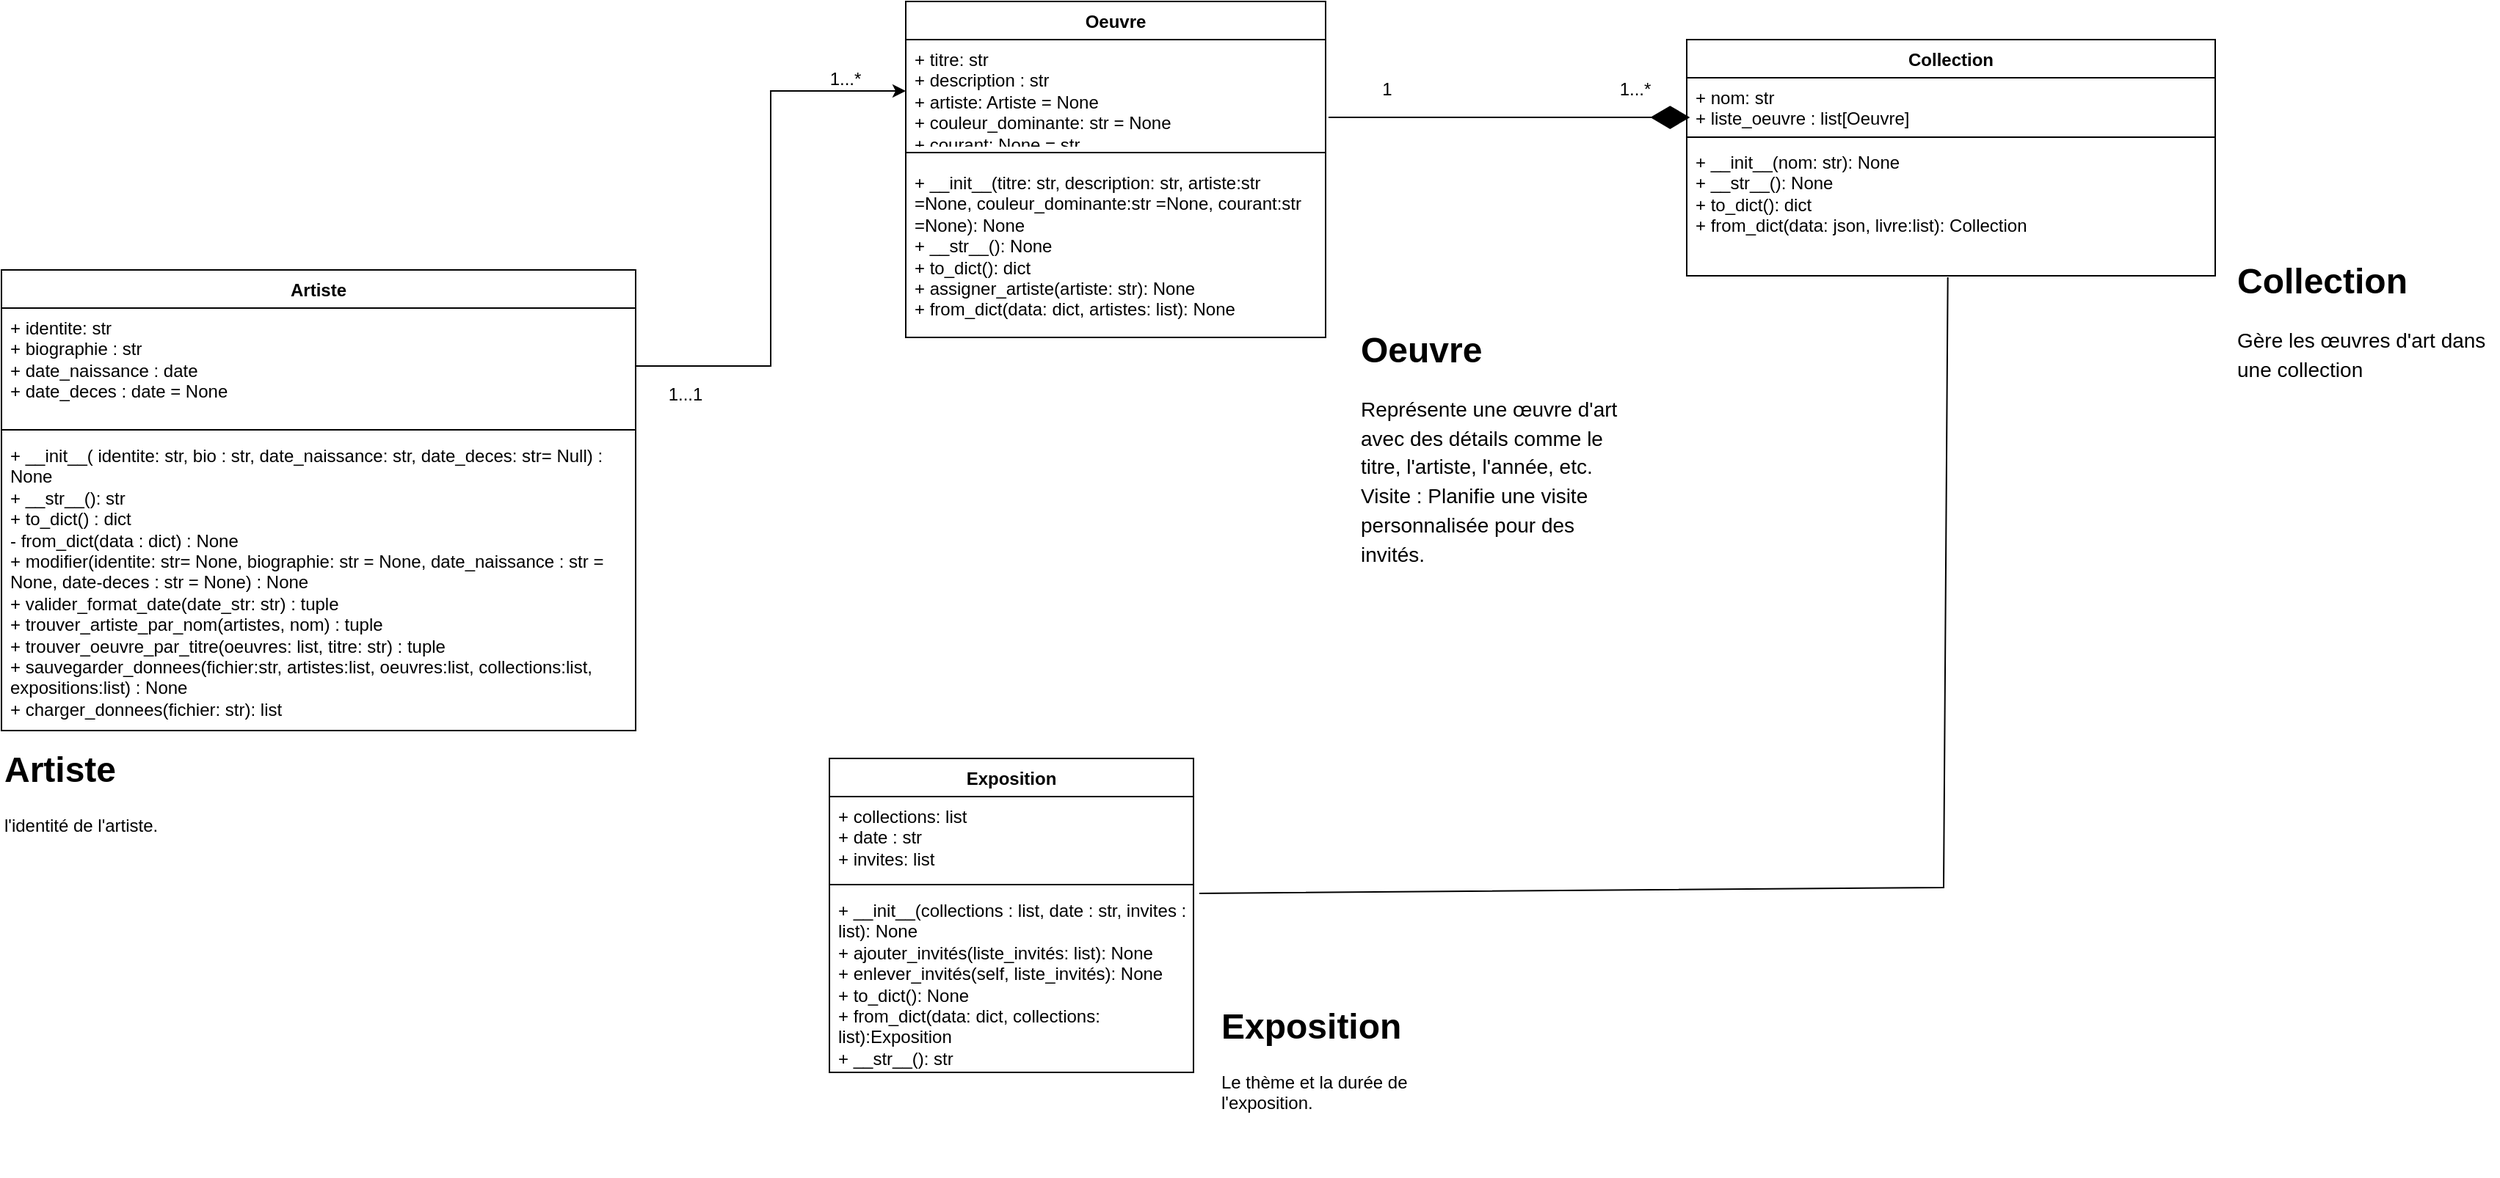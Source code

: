 <mxfile version="25.0.1">
  <diagram id="C5RBs43oDa-KdzZeNtuy" name="Page-1">
    <mxGraphModel dx="1548" dy="414" grid="0" gridSize="10" guides="1" tooltips="1" connect="1" arrows="1" fold="1" page="1" pageScale="1" pageWidth="827" pageHeight="1169" math="0" shadow="0">
      <root>
        <mxCell id="WIyWlLk6GJQsqaUBKTNV-0" />
        <mxCell id="WIyWlLk6GJQsqaUBKTNV-1" parent="WIyWlLk6GJQsqaUBKTNV-0" />
        <mxCell id="evRFQ8Dqrcnhtjwd-w8t-0" value="Oeuvre" style="swimlane;fontStyle=1;align=center;verticalAlign=top;childLayout=stackLayout;horizontal=1;startSize=26;horizontalStack=0;resizeParent=1;resizeParentMax=0;resizeLast=0;collapsible=1;marginBottom=0;whiteSpace=wrap;html=1;" parent="WIyWlLk6GJQsqaUBKTNV-1" vertex="1">
          <mxGeometry x="141" y="24" width="286" height="229" as="geometry" />
        </mxCell>
        <mxCell id="evRFQ8Dqrcnhtjwd-w8t-1" value="&lt;div&gt;&lt;span style=&quot;text-wrap-mode: nowrap;&quot;&gt;+ titre: str&lt;/span&gt;&lt;/div&gt;&lt;div&gt;&lt;span style=&quot;text-wrap-mode: nowrap;&quot;&gt;+ description : str&lt;br&gt;&lt;/span&gt;&lt;/div&gt;&lt;span style=&quot;text-wrap-mode: nowrap;&quot;&gt;+ artiste: Artiste = None&lt;/span&gt;&lt;br style=&quot;padding: 0px; margin: 0px; text-wrap-mode: nowrap;&quot;&gt;&lt;span style=&quot;text-wrap-mode: nowrap;&quot;&gt;+ couleur_dominante: str = None&lt;br&gt;&lt;/span&gt;&lt;div&gt;&lt;span style=&quot;text-wrap-mode: nowrap;&quot;&gt;+ courant: None = str&lt;br&gt;&lt;/span&gt;&lt;/div&gt;&lt;div&gt;&lt;span style=&quot;text-wrap-mode: nowrap;&quot;&gt;&lt;br&gt;&lt;/span&gt;&lt;/div&gt;" style="text;strokeColor=none;fillColor=none;align=left;verticalAlign=top;spacingLeft=4;spacingRight=4;overflow=hidden;rotatable=0;points=[[0,0.5],[1,0.5]];portConstraint=eastwest;whiteSpace=wrap;html=1;" parent="evRFQ8Dqrcnhtjwd-w8t-0" vertex="1">
          <mxGeometry y="26" width="286" height="70" as="geometry" />
        </mxCell>
        <mxCell id="evRFQ8Dqrcnhtjwd-w8t-2" value="" style="line;strokeWidth=1;fillColor=none;align=left;verticalAlign=middle;spacingTop=-1;spacingLeft=3;spacingRight=3;rotatable=0;labelPosition=right;points=[];portConstraint=eastwest;strokeColor=inherit;" parent="evRFQ8Dqrcnhtjwd-w8t-0" vertex="1">
          <mxGeometry y="96" width="286" height="14" as="geometry" />
        </mxCell>
        <mxCell id="evRFQ8Dqrcnhtjwd-w8t-3" value="+ __init__(titre: str, description: str, artiste:str =None, couleur_dominante:str =None, courant:str =None): None&lt;br&gt;&lt;div&gt;+ __str__(): None&lt;/div&gt;&lt;div&gt;+ to_dict(): dict&lt;br&gt;&lt;/div&gt;&lt;div&gt;+ &lt;span style=&quot;background-color: initial;&quot;&gt;assigner_artiste(artiste: str): None&lt;br&gt;&lt;/span&gt;&lt;/div&gt;&lt;div&gt;&lt;span style=&quot;background-color: initial;&quot;&gt;+ from_dict(data: dict, artistes: list): None&lt;br&gt;&lt;/span&gt;&lt;/div&gt;&lt;div&gt;&lt;span style=&quot;background-color: initial;&quot;&gt;&lt;br&gt;&lt;/span&gt;&lt;/div&gt;" style="text;strokeColor=none;fillColor=none;align=left;verticalAlign=top;spacingLeft=4;spacingRight=4;overflow=hidden;rotatable=0;points=[[0,0.5],[1,0.5]];portConstraint=eastwest;whiteSpace=wrap;html=1;" parent="evRFQ8Dqrcnhtjwd-w8t-0" vertex="1">
          <mxGeometry y="110" width="286" height="119" as="geometry" />
        </mxCell>
        <mxCell id="I2Vo8YAyR-l4Du6Dh9Zq-0" value="Artiste" style="swimlane;fontStyle=1;align=center;verticalAlign=top;childLayout=stackLayout;horizontal=1;startSize=26;horizontalStack=0;resizeParent=1;resizeParentMax=0;resizeLast=0;collapsible=1;marginBottom=0;whiteSpace=wrap;html=1;" parent="WIyWlLk6GJQsqaUBKTNV-1" vertex="1">
          <mxGeometry x="-475" y="207" width="432" height="314" as="geometry" />
        </mxCell>
        <mxCell id="I2Vo8YAyR-l4Du6Dh9Zq-1" value="&lt;div&gt;+ identite: str&lt;/div&gt;&lt;div&gt;+ biographie : str&lt;/div&gt;&lt;div&gt;+ date_naissance : date&lt;/div&gt;&lt;div&gt;+ date_deces : date = None&lt;br&gt;&lt;/div&gt;&lt;div&gt;&lt;br&gt;&lt;/div&gt;" style="text;strokeColor=none;fillColor=none;align=left;verticalAlign=top;spacingLeft=4;spacingRight=4;overflow=hidden;rotatable=0;points=[[0,0.5],[1,0.5]];portConstraint=eastwest;whiteSpace=wrap;html=1;" parent="I2Vo8YAyR-l4Du6Dh9Zq-0" vertex="1">
          <mxGeometry y="26" width="432" height="79" as="geometry" />
        </mxCell>
        <mxCell id="I2Vo8YAyR-l4Du6Dh9Zq-2" value="" style="line;strokeWidth=1;fillColor=none;align=left;verticalAlign=middle;spacingTop=-1;spacingLeft=3;spacingRight=3;rotatable=0;labelPosition=right;points=[];portConstraint=eastwest;strokeColor=inherit;" parent="I2Vo8YAyR-l4Du6Dh9Zq-0" vertex="1">
          <mxGeometry y="105" width="432" height="8" as="geometry" />
        </mxCell>
        <mxCell id="I2Vo8YAyR-l4Du6Dh9Zq-3" value="&lt;div&gt;+ __init__( identite: str, bio : str, date_naissance: str, date_deces: str= Null) : None&lt;br&gt;&lt;/div&gt;&lt;div&gt;+ __str__(): str&lt;/div&gt;&lt;div&gt;+ to_dict() : dict&lt;/div&gt;&lt;div&gt;- from_dict(data : dict) : None&lt;/div&gt;&lt;div&gt;+ modifier(identite: str= None, biographie: str = None, date_naissance : str = None, date-deces : str = None) : None&lt;/div&gt;&lt;div&gt;+ valider_format_date(date_str: str) : tuple&lt;/div&gt;&lt;div&gt;+ trouver_artiste_par_nom(artistes, nom) : tuple&lt;/div&gt;&lt;div&gt;+ trouver_oeuvre_par_titre(oeuvres: list, titre: str) : tuple&lt;/div&gt;&lt;div&gt; + sauvegarder_donnees(fichier:str, artistes:list, oeuvres:list, collections:list, expositions:list) : None&lt;/div&gt;&lt;div&gt;+ charger_donnees(fichier: str): list&lt;br&gt;&lt;/div&gt;" style="text;strokeColor=none;fillColor=none;align=left;verticalAlign=top;spacingLeft=4;spacingRight=4;overflow=hidden;rotatable=0;points=[[0,0.5],[1,0.5]];portConstraint=eastwest;whiteSpace=wrap;html=1;" parent="I2Vo8YAyR-l4Du6Dh9Zq-0" vertex="1">
          <mxGeometry y="113" width="432" height="201" as="geometry" />
        </mxCell>
        <mxCell id="evRFQ8Dqrcnhtjwd-w8t-5" value="Collection" style="swimlane;fontStyle=1;align=center;verticalAlign=top;childLayout=stackLayout;horizontal=1;startSize=26;horizontalStack=0;resizeParent=1;resizeParentMax=0;resizeLast=0;collapsible=1;marginBottom=0;whiteSpace=wrap;html=1;" parent="WIyWlLk6GJQsqaUBKTNV-1" vertex="1">
          <mxGeometry x="673" y="50" width="360" height="161" as="geometry" />
        </mxCell>
        <mxCell id="evRFQ8Dqrcnhtjwd-w8t-6" value="+ nom: str&lt;div&gt;&lt;div&gt;+ liste_oeuvre : list[Oeuvre]&lt;/div&gt;&lt;/div&gt;" style="text;strokeColor=none;fillColor=none;align=left;verticalAlign=top;spacingLeft=4;spacingRight=4;overflow=hidden;rotatable=0;points=[[0,0.5],[1,0.5]];portConstraint=eastwest;whiteSpace=wrap;html=1;" parent="evRFQ8Dqrcnhtjwd-w8t-5" vertex="1">
          <mxGeometry y="26" width="360" height="37" as="geometry" />
        </mxCell>
        <mxCell id="evRFQ8Dqrcnhtjwd-w8t-7" value="" style="line;strokeWidth=1;fillColor=none;align=left;verticalAlign=middle;spacingTop=-1;spacingLeft=3;spacingRight=3;rotatable=0;labelPosition=right;points=[];portConstraint=eastwest;strokeColor=inherit;" parent="evRFQ8Dqrcnhtjwd-w8t-5" vertex="1">
          <mxGeometry y="63" width="360" height="7" as="geometry" />
        </mxCell>
        <mxCell id="evRFQ8Dqrcnhtjwd-w8t-8" value="+ __init__(nom: str): None&lt;br&gt;&lt;div&gt;+ __str__(): None&lt;br&gt;&lt;/div&gt;&lt;div&gt;+ to_dict(): dict&lt;br&gt;&lt;/div&gt;&lt;div&gt;+ from_dict(data: json, livre:list): Collection&lt;/div&gt;" style="text;strokeColor=none;fillColor=none;align=left;verticalAlign=top;spacingLeft=4;spacingRight=4;overflow=hidden;rotatable=0;points=[[0,0.5],[1,0.5]];portConstraint=eastwest;whiteSpace=wrap;html=1;" parent="evRFQ8Dqrcnhtjwd-w8t-5" vertex="1">
          <mxGeometry y="70" width="360" height="91" as="geometry" />
        </mxCell>
        <mxCell id="evRFQ8Dqrcnhtjwd-w8t-9" value="" style="endArrow=diamondThin;endFill=1;endSize=24;html=1;rounded=0;entryX=0.006;entryY=0.73;entryDx=0;entryDy=0;entryPerimeter=0;" parent="WIyWlLk6GJQsqaUBKTNV-1" edge="1" target="evRFQ8Dqrcnhtjwd-w8t-6">
          <mxGeometry width="160" relative="1" as="geometry">
            <mxPoint x="429" y="103" as="sourcePoint" />
            <mxPoint x="461" y="102" as="targetPoint" />
          </mxGeometry>
        </mxCell>
        <mxCell id="I2Vo8YAyR-l4Du6Dh9Zq-4" value="Exposition" style="swimlane;fontStyle=1;align=center;verticalAlign=top;childLayout=stackLayout;horizontal=1;startSize=26;horizontalStack=0;resizeParent=1;resizeParentMax=0;resizeLast=0;collapsible=1;marginBottom=0;whiteSpace=wrap;html=1;" parent="WIyWlLk6GJQsqaUBKTNV-1" vertex="1">
          <mxGeometry x="89" y="540" width="248" height="214" as="geometry" />
        </mxCell>
        <mxCell id="I2Vo8YAyR-l4Du6Dh9Zq-5" value="&lt;div&gt;+ collections: list&lt;/div&gt;&lt;div&gt;+ date : str&lt;/div&gt;&lt;div&gt;+ invites: list&lt;/div&gt;" style="text;strokeColor=none;fillColor=none;align=left;verticalAlign=top;spacingLeft=4;spacingRight=4;overflow=hidden;rotatable=0;points=[[0,0.5],[1,0.5]];portConstraint=eastwest;whiteSpace=wrap;html=1;" parent="I2Vo8YAyR-l4Du6Dh9Zq-4" vertex="1">
          <mxGeometry y="26" width="248" height="56" as="geometry" />
        </mxCell>
        <mxCell id="I2Vo8YAyR-l4Du6Dh9Zq-6" value="" style="line;strokeWidth=1;fillColor=none;align=left;verticalAlign=middle;spacingTop=-1;spacingLeft=3;spacingRight=3;rotatable=0;labelPosition=right;points=[];portConstraint=eastwest;strokeColor=inherit;" parent="I2Vo8YAyR-l4Du6Dh9Zq-4" vertex="1">
          <mxGeometry y="82" width="248" height="8" as="geometry" />
        </mxCell>
        <mxCell id="I2Vo8YAyR-l4Du6Dh9Zq-7" value="&lt;div&gt;+ __init__(collections : list, date : str, invites : list): None&lt;/div&gt;&lt;div&gt;+ ajouter_invités(liste_invités: list): None&lt;/div&gt;&lt;div&gt;+ enlever_invités(self, liste_invités): None&lt;br&gt;&lt;/div&gt;&lt;div&gt;+ to_dict(): None&lt;/div&gt;&lt;div&gt;+ from_dict(data: dict, collections: list):Exposition&lt;/div&gt;&lt;div&gt;+ __str__(): str&lt;br&gt;&lt;/div&gt;&lt;div&gt;&lt;br&gt;&lt;/div&gt;" style="text;strokeColor=none;fillColor=none;align=left;verticalAlign=top;spacingLeft=4;spacingRight=4;overflow=hidden;rotatable=0;points=[[0,0.5],[1,0.5]];portConstraint=eastwest;whiteSpace=wrap;html=1;" parent="I2Vo8YAyR-l4Du6Dh9Zq-4" vertex="1">
          <mxGeometry y="90" width="248" height="124" as="geometry" />
        </mxCell>
        <mxCell id="F8SHtybh7W9j-nXOx--l-5" style="edgeStyle=orthogonalEdgeStyle;rounded=0;orthogonalLoop=1;jettySize=auto;html=1;exitX=1;exitY=0.5;exitDx=0;exitDy=0;entryX=0;entryY=0.5;entryDx=0;entryDy=0;" parent="WIyWlLk6GJQsqaUBKTNV-1" source="I2Vo8YAyR-l4Du6Dh9Zq-1" target="evRFQ8Dqrcnhtjwd-w8t-1" edge="1">
          <mxGeometry relative="1" as="geometry" />
        </mxCell>
        <mxCell id="I2Vo8YAyR-l4Du6Dh9Zq-11" value="1...*" style="text;html=1;align=center;verticalAlign=middle;whiteSpace=wrap;rounded=0;" parent="WIyWlLk6GJQsqaUBKTNV-1" vertex="1">
          <mxGeometry x="70" y="62" width="60" height="30" as="geometry" />
        </mxCell>
        <mxCell id="I2Vo8YAyR-l4Du6Dh9Zq-12" value="1...1" style="text;html=1;align=center;verticalAlign=middle;whiteSpace=wrap;rounded=0;" parent="WIyWlLk6GJQsqaUBKTNV-1" vertex="1">
          <mxGeometry x="-39" y="277" width="60" height="30" as="geometry" />
        </mxCell>
        <mxCell id="I2Vo8YAyR-l4Du6Dh9Zq-13" value="1...*" style="text;html=1;align=center;verticalAlign=middle;whiteSpace=wrap;rounded=0;" parent="WIyWlLk6GJQsqaUBKTNV-1" vertex="1">
          <mxGeometry x="608" y="69" width="60" height="30" as="geometry" />
        </mxCell>
        <mxCell id="I2Vo8YAyR-l4Du6Dh9Zq-14" value="1" style="text;html=1;align=center;verticalAlign=middle;whiteSpace=wrap;rounded=0;" parent="WIyWlLk6GJQsqaUBKTNV-1" vertex="1">
          <mxGeometry x="439" y="69" width="60" height="30" as="geometry" />
        </mxCell>
        <mxCell id="I2Vo8YAyR-l4Du6Dh9Zq-22" value="&lt;h1 style=&quot;margin-top: 0px;&quot;&gt;Collection&lt;br&gt;&lt;/h1&gt;&lt;p&gt;&lt;span class=&quot;TextRun SCXW251232665 BCX2&quot; lang=&quot;FR-FR&quot; style=&quot;font-size: 10.5pt; font-style: normal; font-variant: normal; text-transform: none; line-height: 19.762px; font-family: &amp;quot;Source Code Pro&amp;quot;, &amp;quot;Source Code Pro_EmbeddedFont&amp;quot;, &amp;quot;Source Code Pro_MSFontService&amp;quot;, sans-serif; font-weight: normal;&quot; data-contrast=&quot;auto&quot;&gt;&lt;span class=&quot;NormalTextRun SCXW251232665 BCX2&quot;&gt;Gère les œuvres d&#39;art dans une collection&lt;/span&gt;&lt;/span&gt;&lt;/p&gt;" style="text;html=1;whiteSpace=wrap;overflow=hidden;rounded=0;" parent="WIyWlLk6GJQsqaUBKTNV-1" vertex="1">
          <mxGeometry x="1046" y="194" width="180" height="120" as="geometry" />
        </mxCell>
        <mxCell id="I2Vo8YAyR-l4Du6Dh9Zq-23" value="&lt;h1 style=&quot;margin-top: 0px;&quot;&gt;Oeuvre&lt;/h1&gt;&lt;p&gt;&lt;span class=&quot;TextRun SCXW255212346 BCX2&quot; lang=&quot;FR-FR&quot; style=&quot;font-size: 10.5pt; font-style: normal; font-variant: normal; text-transform: none; line-height: 19.762px; font-family: &amp;quot;Source Code Pro&amp;quot;, &amp;quot;Source Code Pro_EmbeddedFont&amp;quot;, &amp;quot;Source Code Pro_MSFontService&amp;quot;, sans-serif; font-weight: normal;&quot; data-contrast=&quot;auto&quot;&gt;&lt;span class=&quot;NormalTextRun SCXW255212346 BCX2&quot;&gt;Représente une œuvre d&#39;art avec des détails comme le titre, l&#39;artiste, l&#39;année, etc. Visite : Planifie une visite personnalisée pour des invités.&lt;/span&gt;&lt;/span&gt;&lt;/p&gt;" style="text;html=1;whiteSpace=wrap;overflow=hidden;rounded=0;" parent="WIyWlLk6GJQsqaUBKTNV-1" vertex="1">
          <mxGeometry x="449" y="241" width="180" height="176" as="geometry" />
        </mxCell>
        <mxCell id="I2Vo8YAyR-l4Du6Dh9Zq-25" value="&lt;h1 style=&quot;margin-top: 0px;&quot;&gt;Exposition&lt;br&gt;&lt;/h1&gt;&lt;p&gt;Le thème et la durée de l&#39;exposition.&lt;br&gt;&lt;/p&gt;" style="text;html=1;whiteSpace=wrap;overflow=hidden;rounded=0;" parent="WIyWlLk6GJQsqaUBKTNV-1" vertex="1">
          <mxGeometry x="354" y="702" width="180" height="120" as="geometry" />
        </mxCell>
        <mxCell id="I2Vo8YAyR-l4Du6Dh9Zq-26" value="&lt;h1 style=&quot;margin-top: 0px;&quot;&gt;Artiste&lt;/h1&gt;&lt;p&gt;l&#39;identité de l&#39;artiste.&lt;br&gt;&lt;/p&gt;" style="text;html=1;whiteSpace=wrap;overflow=hidden;rounded=0;" parent="WIyWlLk6GJQsqaUBKTNV-1" vertex="1">
          <mxGeometry x="-475" y="527" width="180" height="120" as="geometry" />
        </mxCell>
        <mxCell id="MWXXyaoJdjHS72x86Rfk-0" value="" style="endArrow=none;html=1;rounded=0;exitX=1.016;exitY=0.016;exitDx=0;exitDy=0;exitPerimeter=0;entryX=0.494;entryY=1.011;entryDx=0;entryDy=0;entryPerimeter=0;" edge="1" parent="WIyWlLk6GJQsqaUBKTNV-1" source="I2Vo8YAyR-l4Du6Dh9Zq-7" target="evRFQ8Dqrcnhtjwd-w8t-8">
          <mxGeometry width="50" height="50" relative="1" as="geometry">
            <mxPoint x="458" y="513" as="sourcePoint" />
            <mxPoint x="729" y="521" as="targetPoint" />
            <Array as="points">
              <mxPoint x="848" y="628" />
            </Array>
          </mxGeometry>
        </mxCell>
      </root>
    </mxGraphModel>
  </diagram>
</mxfile>
